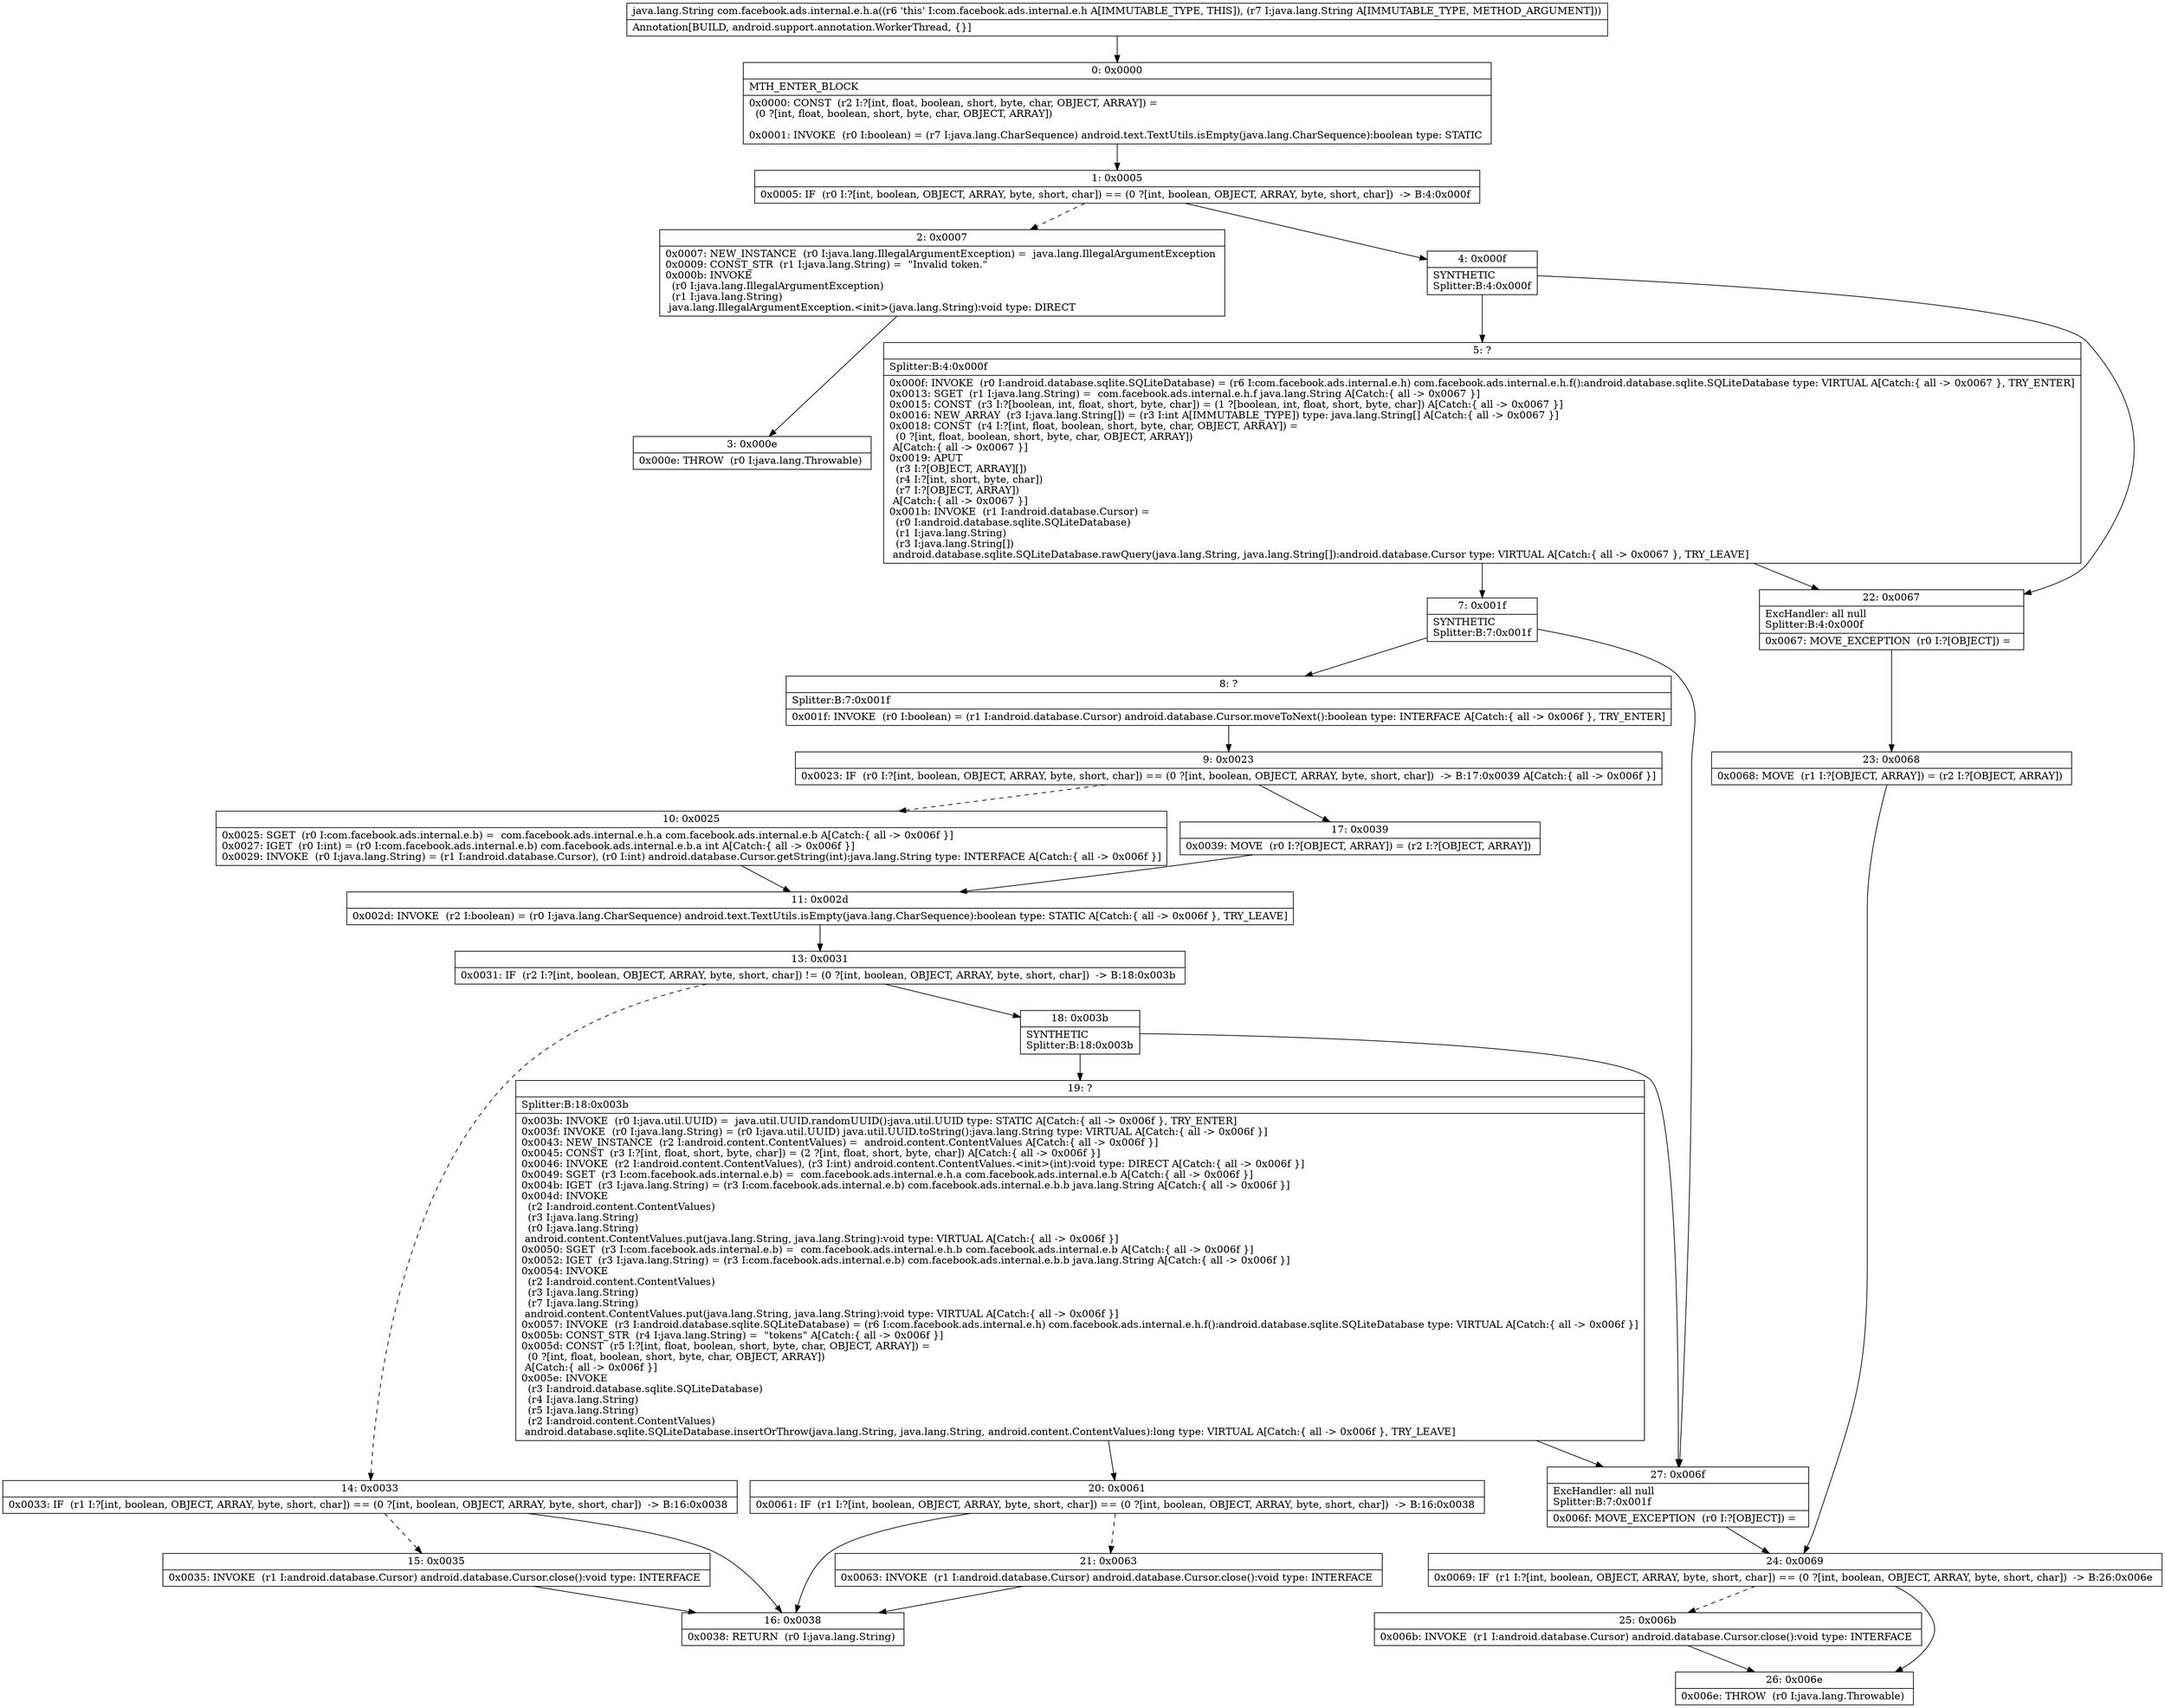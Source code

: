 digraph "CFG forcom.facebook.ads.internal.e.h.a(Ljava\/lang\/String;)Ljava\/lang\/String;" {
Node_0 [shape=record,label="{0\:\ 0x0000|MTH_ENTER_BLOCK\l|0x0000: CONST  (r2 I:?[int, float, boolean, short, byte, char, OBJECT, ARRAY]) = \l  (0 ?[int, float, boolean, short, byte, char, OBJECT, ARRAY])\l \l0x0001: INVOKE  (r0 I:boolean) = (r7 I:java.lang.CharSequence) android.text.TextUtils.isEmpty(java.lang.CharSequence):boolean type: STATIC \l}"];
Node_1 [shape=record,label="{1\:\ 0x0005|0x0005: IF  (r0 I:?[int, boolean, OBJECT, ARRAY, byte, short, char]) == (0 ?[int, boolean, OBJECT, ARRAY, byte, short, char])  \-\> B:4:0x000f \l}"];
Node_2 [shape=record,label="{2\:\ 0x0007|0x0007: NEW_INSTANCE  (r0 I:java.lang.IllegalArgumentException) =  java.lang.IllegalArgumentException \l0x0009: CONST_STR  (r1 I:java.lang.String) =  \"Invalid token.\" \l0x000b: INVOKE  \l  (r0 I:java.lang.IllegalArgumentException)\l  (r1 I:java.lang.String)\l java.lang.IllegalArgumentException.\<init\>(java.lang.String):void type: DIRECT \l}"];
Node_3 [shape=record,label="{3\:\ 0x000e|0x000e: THROW  (r0 I:java.lang.Throwable) \l}"];
Node_4 [shape=record,label="{4\:\ 0x000f|SYNTHETIC\lSplitter:B:4:0x000f\l}"];
Node_5 [shape=record,label="{5\:\ ?|Splitter:B:4:0x000f\l|0x000f: INVOKE  (r0 I:android.database.sqlite.SQLiteDatabase) = (r6 I:com.facebook.ads.internal.e.h) com.facebook.ads.internal.e.h.f():android.database.sqlite.SQLiteDatabase type: VIRTUAL A[Catch:\{ all \-\> 0x0067 \}, TRY_ENTER]\l0x0013: SGET  (r1 I:java.lang.String) =  com.facebook.ads.internal.e.h.f java.lang.String A[Catch:\{ all \-\> 0x0067 \}]\l0x0015: CONST  (r3 I:?[boolean, int, float, short, byte, char]) = (1 ?[boolean, int, float, short, byte, char]) A[Catch:\{ all \-\> 0x0067 \}]\l0x0016: NEW_ARRAY  (r3 I:java.lang.String[]) = (r3 I:int A[IMMUTABLE_TYPE]) type: java.lang.String[] A[Catch:\{ all \-\> 0x0067 \}]\l0x0018: CONST  (r4 I:?[int, float, boolean, short, byte, char, OBJECT, ARRAY]) = \l  (0 ?[int, float, boolean, short, byte, char, OBJECT, ARRAY])\l A[Catch:\{ all \-\> 0x0067 \}]\l0x0019: APUT  \l  (r3 I:?[OBJECT, ARRAY][])\l  (r4 I:?[int, short, byte, char])\l  (r7 I:?[OBJECT, ARRAY])\l A[Catch:\{ all \-\> 0x0067 \}]\l0x001b: INVOKE  (r1 I:android.database.Cursor) = \l  (r0 I:android.database.sqlite.SQLiteDatabase)\l  (r1 I:java.lang.String)\l  (r3 I:java.lang.String[])\l android.database.sqlite.SQLiteDatabase.rawQuery(java.lang.String, java.lang.String[]):android.database.Cursor type: VIRTUAL A[Catch:\{ all \-\> 0x0067 \}, TRY_LEAVE]\l}"];
Node_7 [shape=record,label="{7\:\ 0x001f|SYNTHETIC\lSplitter:B:7:0x001f\l}"];
Node_8 [shape=record,label="{8\:\ ?|Splitter:B:7:0x001f\l|0x001f: INVOKE  (r0 I:boolean) = (r1 I:android.database.Cursor) android.database.Cursor.moveToNext():boolean type: INTERFACE A[Catch:\{ all \-\> 0x006f \}, TRY_ENTER]\l}"];
Node_9 [shape=record,label="{9\:\ 0x0023|0x0023: IF  (r0 I:?[int, boolean, OBJECT, ARRAY, byte, short, char]) == (0 ?[int, boolean, OBJECT, ARRAY, byte, short, char])  \-\> B:17:0x0039 A[Catch:\{ all \-\> 0x006f \}]\l}"];
Node_10 [shape=record,label="{10\:\ 0x0025|0x0025: SGET  (r0 I:com.facebook.ads.internal.e.b) =  com.facebook.ads.internal.e.h.a com.facebook.ads.internal.e.b A[Catch:\{ all \-\> 0x006f \}]\l0x0027: IGET  (r0 I:int) = (r0 I:com.facebook.ads.internal.e.b) com.facebook.ads.internal.e.b.a int A[Catch:\{ all \-\> 0x006f \}]\l0x0029: INVOKE  (r0 I:java.lang.String) = (r1 I:android.database.Cursor), (r0 I:int) android.database.Cursor.getString(int):java.lang.String type: INTERFACE A[Catch:\{ all \-\> 0x006f \}]\l}"];
Node_11 [shape=record,label="{11\:\ 0x002d|0x002d: INVOKE  (r2 I:boolean) = (r0 I:java.lang.CharSequence) android.text.TextUtils.isEmpty(java.lang.CharSequence):boolean type: STATIC A[Catch:\{ all \-\> 0x006f \}, TRY_LEAVE]\l}"];
Node_13 [shape=record,label="{13\:\ 0x0031|0x0031: IF  (r2 I:?[int, boolean, OBJECT, ARRAY, byte, short, char]) != (0 ?[int, boolean, OBJECT, ARRAY, byte, short, char])  \-\> B:18:0x003b \l}"];
Node_14 [shape=record,label="{14\:\ 0x0033|0x0033: IF  (r1 I:?[int, boolean, OBJECT, ARRAY, byte, short, char]) == (0 ?[int, boolean, OBJECT, ARRAY, byte, short, char])  \-\> B:16:0x0038 \l}"];
Node_15 [shape=record,label="{15\:\ 0x0035|0x0035: INVOKE  (r1 I:android.database.Cursor) android.database.Cursor.close():void type: INTERFACE \l}"];
Node_16 [shape=record,label="{16\:\ 0x0038|0x0038: RETURN  (r0 I:java.lang.String) \l}"];
Node_17 [shape=record,label="{17\:\ 0x0039|0x0039: MOVE  (r0 I:?[OBJECT, ARRAY]) = (r2 I:?[OBJECT, ARRAY]) \l}"];
Node_18 [shape=record,label="{18\:\ 0x003b|SYNTHETIC\lSplitter:B:18:0x003b\l}"];
Node_19 [shape=record,label="{19\:\ ?|Splitter:B:18:0x003b\l|0x003b: INVOKE  (r0 I:java.util.UUID) =  java.util.UUID.randomUUID():java.util.UUID type: STATIC A[Catch:\{ all \-\> 0x006f \}, TRY_ENTER]\l0x003f: INVOKE  (r0 I:java.lang.String) = (r0 I:java.util.UUID) java.util.UUID.toString():java.lang.String type: VIRTUAL A[Catch:\{ all \-\> 0x006f \}]\l0x0043: NEW_INSTANCE  (r2 I:android.content.ContentValues) =  android.content.ContentValues A[Catch:\{ all \-\> 0x006f \}]\l0x0045: CONST  (r3 I:?[int, float, short, byte, char]) = (2 ?[int, float, short, byte, char]) A[Catch:\{ all \-\> 0x006f \}]\l0x0046: INVOKE  (r2 I:android.content.ContentValues), (r3 I:int) android.content.ContentValues.\<init\>(int):void type: DIRECT A[Catch:\{ all \-\> 0x006f \}]\l0x0049: SGET  (r3 I:com.facebook.ads.internal.e.b) =  com.facebook.ads.internal.e.h.a com.facebook.ads.internal.e.b A[Catch:\{ all \-\> 0x006f \}]\l0x004b: IGET  (r3 I:java.lang.String) = (r3 I:com.facebook.ads.internal.e.b) com.facebook.ads.internal.e.b.b java.lang.String A[Catch:\{ all \-\> 0x006f \}]\l0x004d: INVOKE  \l  (r2 I:android.content.ContentValues)\l  (r3 I:java.lang.String)\l  (r0 I:java.lang.String)\l android.content.ContentValues.put(java.lang.String, java.lang.String):void type: VIRTUAL A[Catch:\{ all \-\> 0x006f \}]\l0x0050: SGET  (r3 I:com.facebook.ads.internal.e.b) =  com.facebook.ads.internal.e.h.b com.facebook.ads.internal.e.b A[Catch:\{ all \-\> 0x006f \}]\l0x0052: IGET  (r3 I:java.lang.String) = (r3 I:com.facebook.ads.internal.e.b) com.facebook.ads.internal.e.b.b java.lang.String A[Catch:\{ all \-\> 0x006f \}]\l0x0054: INVOKE  \l  (r2 I:android.content.ContentValues)\l  (r3 I:java.lang.String)\l  (r7 I:java.lang.String)\l android.content.ContentValues.put(java.lang.String, java.lang.String):void type: VIRTUAL A[Catch:\{ all \-\> 0x006f \}]\l0x0057: INVOKE  (r3 I:android.database.sqlite.SQLiteDatabase) = (r6 I:com.facebook.ads.internal.e.h) com.facebook.ads.internal.e.h.f():android.database.sqlite.SQLiteDatabase type: VIRTUAL A[Catch:\{ all \-\> 0x006f \}]\l0x005b: CONST_STR  (r4 I:java.lang.String) =  \"tokens\" A[Catch:\{ all \-\> 0x006f \}]\l0x005d: CONST  (r5 I:?[int, float, boolean, short, byte, char, OBJECT, ARRAY]) = \l  (0 ?[int, float, boolean, short, byte, char, OBJECT, ARRAY])\l A[Catch:\{ all \-\> 0x006f \}]\l0x005e: INVOKE  \l  (r3 I:android.database.sqlite.SQLiteDatabase)\l  (r4 I:java.lang.String)\l  (r5 I:java.lang.String)\l  (r2 I:android.content.ContentValues)\l android.database.sqlite.SQLiteDatabase.insertOrThrow(java.lang.String, java.lang.String, android.content.ContentValues):long type: VIRTUAL A[Catch:\{ all \-\> 0x006f \}, TRY_LEAVE]\l}"];
Node_20 [shape=record,label="{20\:\ 0x0061|0x0061: IF  (r1 I:?[int, boolean, OBJECT, ARRAY, byte, short, char]) == (0 ?[int, boolean, OBJECT, ARRAY, byte, short, char])  \-\> B:16:0x0038 \l}"];
Node_21 [shape=record,label="{21\:\ 0x0063|0x0063: INVOKE  (r1 I:android.database.Cursor) android.database.Cursor.close():void type: INTERFACE \l}"];
Node_22 [shape=record,label="{22\:\ 0x0067|ExcHandler: all null\lSplitter:B:4:0x000f\l|0x0067: MOVE_EXCEPTION  (r0 I:?[OBJECT]) =  \l}"];
Node_23 [shape=record,label="{23\:\ 0x0068|0x0068: MOVE  (r1 I:?[OBJECT, ARRAY]) = (r2 I:?[OBJECT, ARRAY]) \l}"];
Node_24 [shape=record,label="{24\:\ 0x0069|0x0069: IF  (r1 I:?[int, boolean, OBJECT, ARRAY, byte, short, char]) == (0 ?[int, boolean, OBJECT, ARRAY, byte, short, char])  \-\> B:26:0x006e \l}"];
Node_25 [shape=record,label="{25\:\ 0x006b|0x006b: INVOKE  (r1 I:android.database.Cursor) android.database.Cursor.close():void type: INTERFACE \l}"];
Node_26 [shape=record,label="{26\:\ 0x006e|0x006e: THROW  (r0 I:java.lang.Throwable) \l}"];
Node_27 [shape=record,label="{27\:\ 0x006f|ExcHandler: all null\lSplitter:B:7:0x001f\l|0x006f: MOVE_EXCEPTION  (r0 I:?[OBJECT]) =  \l}"];
MethodNode[shape=record,label="{java.lang.String com.facebook.ads.internal.e.h.a((r6 'this' I:com.facebook.ads.internal.e.h A[IMMUTABLE_TYPE, THIS]), (r7 I:java.lang.String A[IMMUTABLE_TYPE, METHOD_ARGUMENT]))  | Annotation[BUILD, android.support.annotation.WorkerThread, \{\}]\l}"];
MethodNode -> Node_0;
Node_0 -> Node_1;
Node_1 -> Node_2[style=dashed];
Node_1 -> Node_4;
Node_2 -> Node_3;
Node_4 -> Node_5;
Node_4 -> Node_22;
Node_5 -> Node_22;
Node_5 -> Node_7;
Node_7 -> Node_8;
Node_7 -> Node_27;
Node_8 -> Node_9;
Node_9 -> Node_10[style=dashed];
Node_9 -> Node_17;
Node_10 -> Node_11;
Node_11 -> Node_13;
Node_13 -> Node_14[style=dashed];
Node_13 -> Node_18;
Node_14 -> Node_15[style=dashed];
Node_14 -> Node_16;
Node_15 -> Node_16;
Node_17 -> Node_11;
Node_18 -> Node_19;
Node_18 -> Node_27;
Node_19 -> Node_20;
Node_19 -> Node_27;
Node_20 -> Node_16;
Node_20 -> Node_21[style=dashed];
Node_21 -> Node_16;
Node_22 -> Node_23;
Node_23 -> Node_24;
Node_24 -> Node_25[style=dashed];
Node_24 -> Node_26;
Node_25 -> Node_26;
Node_27 -> Node_24;
}

